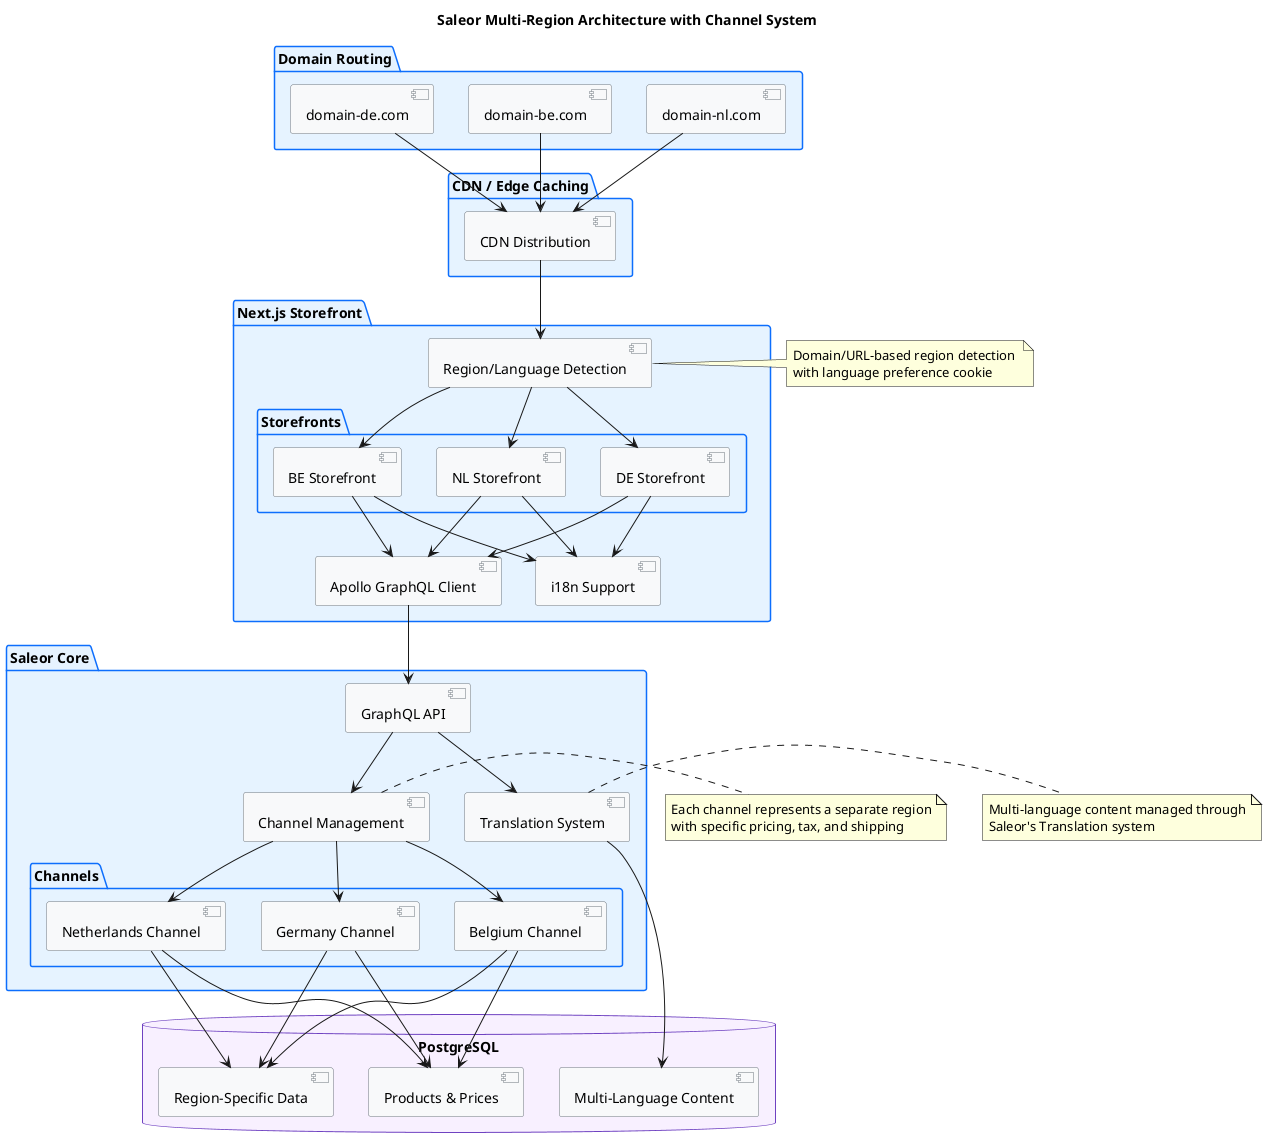 @startuml Saleor Multi-Region Architecture

' Define styles
skinparam component {
  BackgroundColor #F8F9FA
  BorderColor #6C757D
}

skinparam package {
  BackgroundColor #E6F3FF
  BorderColor #0D6EFD
}

skinparam database {
  BackgroundColor #F8F0FF
  BorderColor #6F42C1
}

title Saleor Multi-Region Architecture with Channel System

' Domains
package "Domain Routing" {
  [domain-nl.com] as DomainNL
  [domain-be.com] as DomainBE
  [domain-de.com] as DomainDE
}

' CDN
package "CDN / Edge Caching" {
  [CDN Distribution] as CDN
}

' Next.js Storefronts
package "Next.js Storefront" {
  [Region/Language Detection] as RegionDetection
  
  package "Storefronts" {
    [NL Storefront] as StoreNL
    [BE Storefront] as StoreBE
    [DE Storefront] as StoreDE
  }
  
  [Apollo GraphQL Client] as ApolloClient
  [i18n Support] as i18n
}

' Saleor
package "Saleor Core" {
  [GraphQL API] as API
  
  package "Channels" {
    [Netherlands Channel] as ChannelNL
    [Belgium Channel] as ChannelBE
    [Germany Channel] as ChannelDE
  }
  
  [Channel Management] as ChannelMgmt
  [Translation System] as Translations
}

' Database
database "PostgreSQL" as DB {
  [Products & Prices] as Products
  [Region-Specific Data] as RegionData
  [Multi-Language Content] as LanguageContent
}

' Connections
DomainNL --> CDN
DomainBE --> CDN
DomainDE --> CDN

CDN --> RegionDetection

RegionDetection --> StoreNL
RegionDetection --> StoreBE
RegionDetection --> StoreDE

StoreNL --> ApolloClient
StoreBE --> ApolloClient
StoreDE --> ApolloClient

StoreNL --> i18n
StoreBE --> i18n
StoreDE --> i18n

ApolloClient --> API

API --> ChannelMgmt
API --> Translations

ChannelMgmt --> ChannelNL
ChannelMgmt --> ChannelBE
ChannelMgmt --> ChannelDE

ChannelNL --> Products
ChannelBE --> Products
ChannelDE --> Products

ChannelNL --> RegionData
ChannelBE --> RegionData
ChannelDE --> RegionData

Translations --> LanguageContent

note right of RegionDetection
  Domain/URL-based region detection 
  with language preference cookie
end note

note right of ChannelMgmt
  Each channel represents a separate region
  with specific pricing, tax, and shipping
end note

note right of Translations
  Multi-language content managed through
  Saleor's Translation system
end note

@enduml 